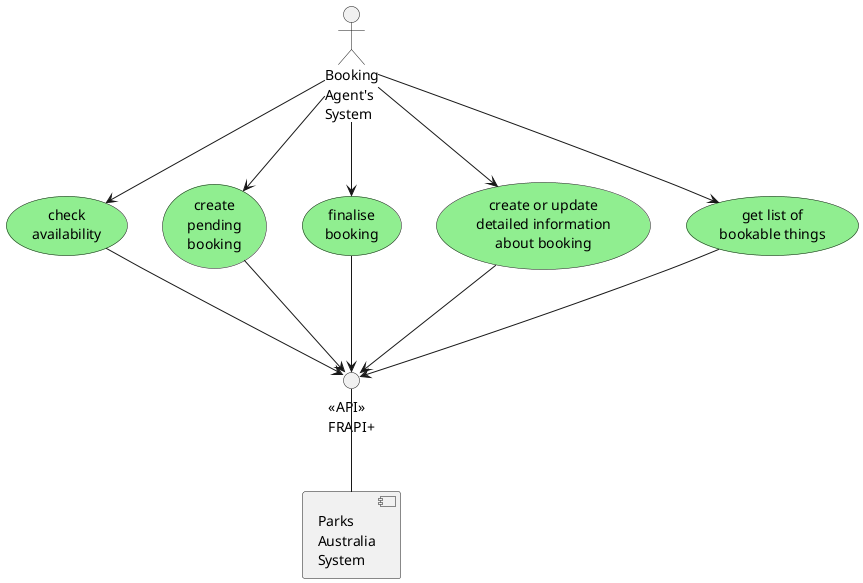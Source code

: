 @startuml
   component "Parks\nAustralia\nSystem" as pa
   actor "Booking\nAgent's\nSystem" as BCE

   interface "<<API>>\nFRAPI+" as frapi
   frapi -- pa

   usecase "check\navailability" as uc1 #lightgreen
   BCE -down-> uc1
   uc1 -down-> frapi

   usecase "create\npending\nbooking" as uc2 #lightgreen
   BCE -down-> uc2
   uc2 -down-> frapi

   usecase "finalise\nbooking" as uc3 #lightgreen
   BCE -down-> uc3
   uc3 -down-> frapi

   usecase "create or update\ndetailed information\nabout booking" as uc4 #lightgreen
   BCE -down-> uc4
   uc4 -down-> frapi

   usecase "get list of\nbookable things" as uc5 #lightgreen
   BCE -down-> uc5
   uc5 -down-> frapi

@enduml
